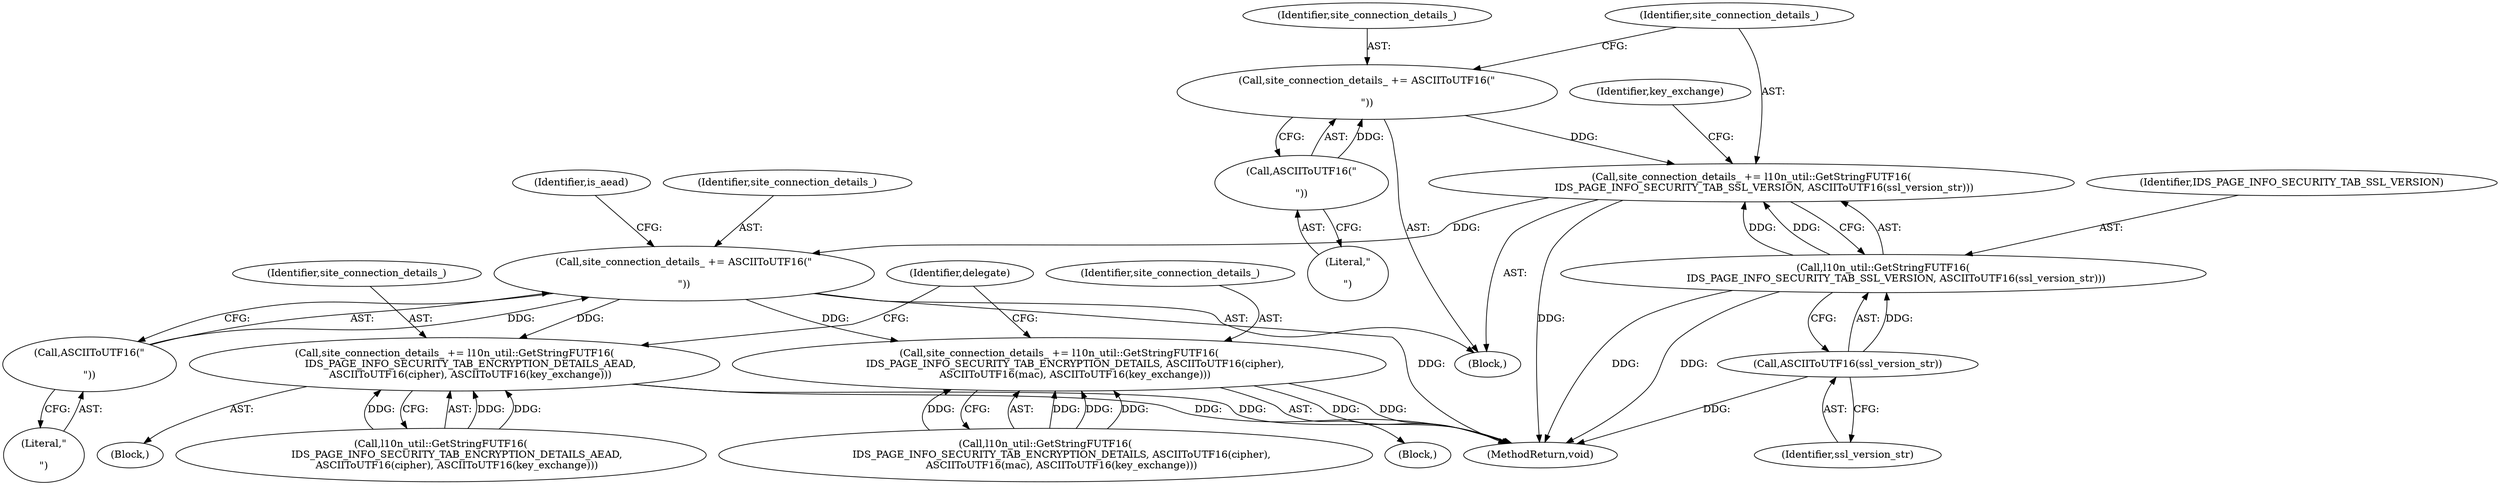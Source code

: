 digraph "0_Chrome_7cde8513c12a6e8ec5d1d1eb1cfd078d9adad3ef@API" {
"1000567" [label="(Call,site_connection_details_ += ASCIIToUTF16(\"\n\n\"))"];
"1000569" [label="(Call,ASCIIToUTF16(\"\n\n\"))"];
"1000544" [label="(Call,site_connection_details_ += l10n_util::GetStringFUTF16(\n        IDS_PAGE_INFO_SECURITY_TAB_SSL_VERSION, ASCIIToUTF16(ssl_version_str)))"];
"1000546" [label="(Call,l10n_util::GetStringFUTF16(\n        IDS_PAGE_INFO_SECURITY_TAB_SSL_VERSION, ASCIIToUTF16(ssl_version_str)))"];
"1000548" [label="(Call,ASCIIToUTF16(ssl_version_str))"];
"1000540" [label="(Call,site_connection_details_ += ASCIIToUTF16(\"\n\n\"))"];
"1000542" [label="(Call,ASCIIToUTF16(\"\n\n\"))"];
"1000591" [label="(Call,site_connection_details_ += l10n_util::GetStringFUTF16(\n          IDS_PAGE_INFO_SECURITY_TAB_ENCRYPTION_DETAILS_AEAD,\n          ASCIIToUTF16(cipher), ASCIIToUTF16(key_exchange)))"];
"1000601" [label="(Call,site_connection_details_ += l10n_util::GetStringFUTF16(\n          IDS_PAGE_INFO_SECURITY_TAB_ENCRYPTION_DETAILS, ASCIIToUTF16(cipher),\n          ASCIIToUTF16(mac), ASCIIToUTF16(key_exchange)))"];
"1000572" [label="(Identifier,is_aead)"];
"1000570" [label="(Literal,\"\n\n\")"];
"1000593" [label="(Call,l10n_util::GetStringFUTF16(\n          IDS_PAGE_INFO_SECURITY_TAB_ENCRYPTION_DETAILS_AEAD,\n          ASCIIToUTF16(cipher), ASCIIToUTF16(key_exchange)))"];
"1000602" [label="(Identifier,site_connection_details_)"];
"1000540" [label="(Call,site_connection_details_ += ASCIIToUTF16(\"\n\n\"))"];
"1000603" [label="(Call,l10n_util::GetStringFUTF16(\n          IDS_PAGE_INFO_SECURITY_TAB_ENCRYPTION_DETAILS, ASCIIToUTF16(cipher),\n          ASCIIToUTF16(mac), ASCIIToUTF16(key_exchange)))"];
"1000545" [label="(Identifier,site_connection_details_)"];
"1000628" [label="(MethodReturn,void)"];
"1000600" [label="(Block,)"];
"1000527" [label="(Block,)"];
"1000546" [label="(Call,l10n_util::GetStringFUTF16(\n        IDS_PAGE_INFO_SECURITY_TAB_SSL_VERSION, ASCIIToUTF16(ssl_version_str)))"];
"1000542" [label="(Call,ASCIIToUTF16(\"\n\n\"))"];
"1000548" [label="(Call,ASCIIToUTF16(ssl_version_str))"];
"1000591" [label="(Call,site_connection_details_ += l10n_util::GetStringFUTF16(\n          IDS_PAGE_INFO_SECURITY_TAB_ENCRYPTION_DETAILS_AEAD,\n          ASCIIToUTF16(cipher), ASCIIToUTF16(key_exchange)))"];
"1000557" [label="(Identifier,key_exchange)"];
"1000567" [label="(Call,site_connection_details_ += ASCIIToUTF16(\"\n\n\"))"];
"1000573" [label="(Block,)"];
"1000544" [label="(Call,site_connection_details_ += l10n_util::GetStringFUTF16(\n        IDS_PAGE_INFO_SECURITY_TAB_SSL_VERSION, ASCIIToUTF16(ssl_version_str)))"];
"1000541" [label="(Identifier,site_connection_details_)"];
"1000549" [label="(Identifier,ssl_version_str)"];
"1000592" [label="(Identifier,site_connection_details_)"];
"1000613" [label="(Identifier,delegate)"];
"1000547" [label="(Identifier,IDS_PAGE_INFO_SECURITY_TAB_SSL_VERSION)"];
"1000601" [label="(Call,site_connection_details_ += l10n_util::GetStringFUTF16(\n          IDS_PAGE_INFO_SECURITY_TAB_ENCRYPTION_DETAILS, ASCIIToUTF16(cipher),\n          ASCIIToUTF16(mac), ASCIIToUTF16(key_exchange)))"];
"1000543" [label="(Literal,\"\n\n\")"];
"1000569" [label="(Call,ASCIIToUTF16(\"\n\n\"))"];
"1000568" [label="(Identifier,site_connection_details_)"];
"1000567" -> "1000527"  [label="AST: "];
"1000567" -> "1000569"  [label="CFG: "];
"1000568" -> "1000567"  [label="AST: "];
"1000569" -> "1000567"  [label="AST: "];
"1000572" -> "1000567"  [label="CFG: "];
"1000567" -> "1000628"  [label="DDG: "];
"1000569" -> "1000567"  [label="DDG: "];
"1000544" -> "1000567"  [label="DDG: "];
"1000567" -> "1000591"  [label="DDG: "];
"1000567" -> "1000601"  [label="DDG: "];
"1000569" -> "1000570"  [label="CFG: "];
"1000570" -> "1000569"  [label="AST: "];
"1000544" -> "1000527"  [label="AST: "];
"1000544" -> "1000546"  [label="CFG: "];
"1000545" -> "1000544"  [label="AST: "];
"1000546" -> "1000544"  [label="AST: "];
"1000557" -> "1000544"  [label="CFG: "];
"1000544" -> "1000628"  [label="DDG: "];
"1000546" -> "1000544"  [label="DDG: "];
"1000546" -> "1000544"  [label="DDG: "];
"1000540" -> "1000544"  [label="DDG: "];
"1000546" -> "1000548"  [label="CFG: "];
"1000547" -> "1000546"  [label="AST: "];
"1000548" -> "1000546"  [label="AST: "];
"1000546" -> "1000628"  [label="DDG: "];
"1000546" -> "1000628"  [label="DDG: "];
"1000548" -> "1000546"  [label="DDG: "];
"1000548" -> "1000549"  [label="CFG: "];
"1000549" -> "1000548"  [label="AST: "];
"1000548" -> "1000628"  [label="DDG: "];
"1000540" -> "1000527"  [label="AST: "];
"1000540" -> "1000542"  [label="CFG: "];
"1000541" -> "1000540"  [label="AST: "];
"1000542" -> "1000540"  [label="AST: "];
"1000545" -> "1000540"  [label="CFG: "];
"1000542" -> "1000540"  [label="DDG: "];
"1000542" -> "1000543"  [label="CFG: "];
"1000543" -> "1000542"  [label="AST: "];
"1000591" -> "1000573"  [label="AST: "];
"1000591" -> "1000593"  [label="CFG: "];
"1000592" -> "1000591"  [label="AST: "];
"1000593" -> "1000591"  [label="AST: "];
"1000613" -> "1000591"  [label="CFG: "];
"1000591" -> "1000628"  [label="DDG: "];
"1000591" -> "1000628"  [label="DDG: "];
"1000593" -> "1000591"  [label="DDG: "];
"1000593" -> "1000591"  [label="DDG: "];
"1000593" -> "1000591"  [label="DDG: "];
"1000601" -> "1000600"  [label="AST: "];
"1000601" -> "1000603"  [label="CFG: "];
"1000602" -> "1000601"  [label="AST: "];
"1000603" -> "1000601"  [label="AST: "];
"1000613" -> "1000601"  [label="CFG: "];
"1000601" -> "1000628"  [label="DDG: "];
"1000601" -> "1000628"  [label="DDG: "];
"1000603" -> "1000601"  [label="DDG: "];
"1000603" -> "1000601"  [label="DDG: "];
"1000603" -> "1000601"  [label="DDG: "];
"1000603" -> "1000601"  [label="DDG: "];
}

